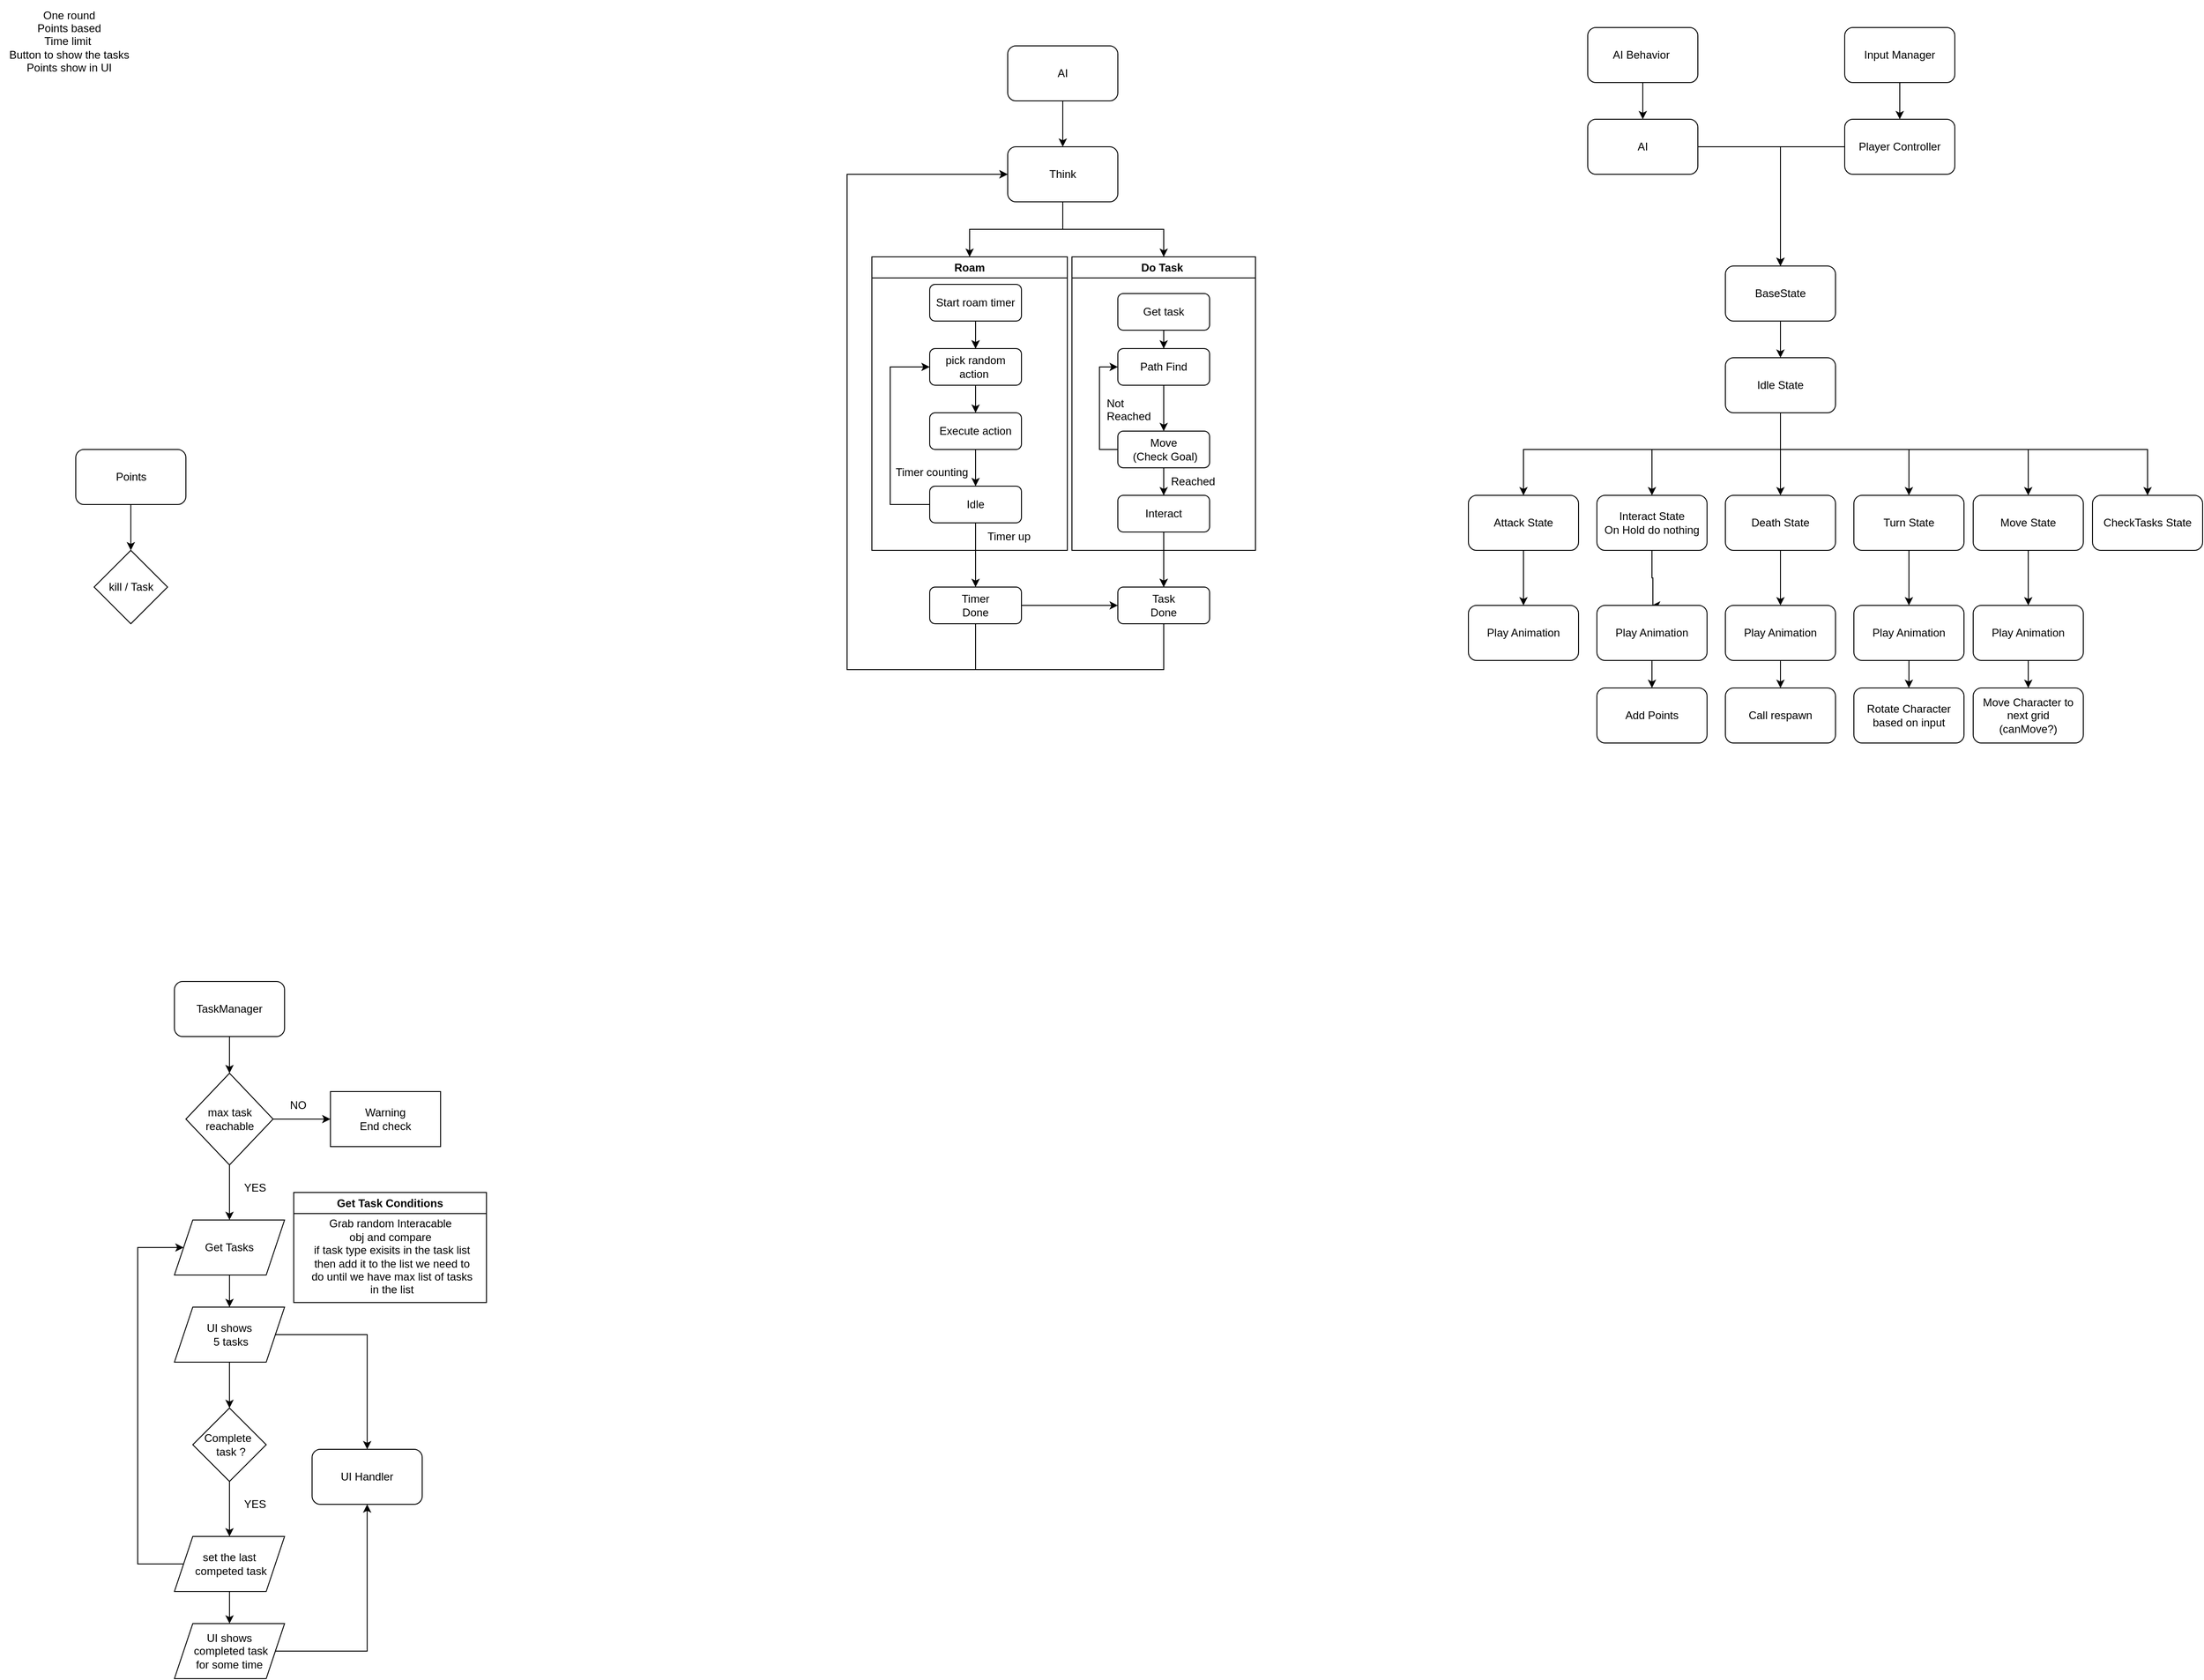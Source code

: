 <mxfile version="23.1.5" type="device">
  <diagram name="Page-1" id="fpUOnozSw0sFAfAjcg4Q">
    <mxGraphModel dx="3276" dy="911" grid="1" gridSize="10" guides="1" tooltips="1" connect="1" arrows="1" fold="1" page="1" pageScale="1" pageWidth="850" pageHeight="1100" math="0" shadow="0">
      <root>
        <mxCell id="0" />
        <mxCell id="1" parent="0" />
        <mxCell id="XSct5k5VQUa2GznqLbLM-2" style="edgeStyle=orthogonalEdgeStyle;rounded=0;orthogonalLoop=1;jettySize=auto;html=1;entryX=0.5;entryY=0;entryDx=0;entryDy=0;" parent="1" source="XSct5k5VQUa2GznqLbLM-1" target="XSct5k5VQUa2GznqLbLM-3" edge="1">
          <mxGeometry relative="1" as="geometry">
            <mxPoint x="500" y="280" as="targetPoint" />
          </mxGeometry>
        </mxCell>
        <mxCell id="XSct5k5VQUa2GznqLbLM-1" value="Input Manager" style="rounded=1;whiteSpace=wrap;html=1;" parent="1" vertex="1">
          <mxGeometry x="440" y="190" width="120" height="60" as="geometry" />
        </mxCell>
        <mxCell id="XSct5k5VQUa2GznqLbLM-5" value="" style="edgeStyle=orthogonalEdgeStyle;rounded=0;orthogonalLoop=1;jettySize=auto;html=1;" parent="1" source="XSct5k5VQUa2GznqLbLM-3" target="XSct5k5VQUa2GznqLbLM-4" edge="1">
          <mxGeometry relative="1" as="geometry" />
        </mxCell>
        <mxCell id="XSct5k5VQUa2GznqLbLM-3" value="Player Controller" style="rounded=1;whiteSpace=wrap;html=1;" parent="1" vertex="1">
          <mxGeometry x="440" y="290" width="120" height="60" as="geometry" />
        </mxCell>
        <mxCell id="XSct5k5VQUa2GznqLbLM-13" style="edgeStyle=orthogonalEdgeStyle;rounded=0;orthogonalLoop=1;jettySize=auto;html=1;entryX=0.5;entryY=0;entryDx=0;entryDy=0;" parent="1" source="XSct5k5VQUa2GznqLbLM-4" target="XSct5k5VQUa2GznqLbLM-8" edge="1">
          <mxGeometry relative="1" as="geometry" />
        </mxCell>
        <mxCell id="XSct5k5VQUa2GznqLbLM-4" value="BaseState" style="whiteSpace=wrap;html=1;rounded=1;" parent="1" vertex="1">
          <mxGeometry x="310" y="450" width="120" height="60" as="geometry" />
        </mxCell>
        <mxCell id="XSct5k5VQUa2GznqLbLM-32" style="edgeStyle=orthogonalEdgeStyle;rounded=0;orthogonalLoop=1;jettySize=auto;html=1;entryX=0.5;entryY=0;entryDx=0;entryDy=0;" parent="1" source="XSct5k5VQUa2GznqLbLM-7" target="XSct5k5VQUa2GznqLbLM-33" edge="1">
          <mxGeometry relative="1" as="geometry">
            <mxPoint x="640" y="820" as="targetPoint" />
          </mxGeometry>
        </mxCell>
        <mxCell id="XSct5k5VQUa2GznqLbLM-7" value="Move State" style="whiteSpace=wrap;html=1;rounded=1;" parent="1" vertex="1">
          <mxGeometry x="580" y="700" width="120" height="60" as="geometry" />
        </mxCell>
        <mxCell id="Volj_1E85MB9AknWKt4E-5" style="edgeStyle=orthogonalEdgeStyle;rounded=0;orthogonalLoop=1;jettySize=auto;html=1;entryX=0.5;entryY=0;entryDx=0;entryDy=0;" parent="1" source="XSct5k5VQUa2GznqLbLM-8" target="XSct5k5VQUa2GznqLbLM-11" edge="1">
          <mxGeometry relative="1" as="geometry">
            <Array as="points">
              <mxPoint x="370" y="650" />
              <mxPoint x="90" y="650" />
            </Array>
          </mxGeometry>
        </mxCell>
        <mxCell id="Volj_1E85MB9AknWKt4E-6" style="edgeStyle=orthogonalEdgeStyle;rounded=0;orthogonalLoop=1;jettySize=auto;html=1;entryX=0.5;entryY=0;entryDx=0;entryDy=0;" parent="1" source="XSct5k5VQUa2GznqLbLM-8" target="XSct5k5VQUa2GznqLbLM-12" edge="1">
          <mxGeometry relative="1" as="geometry">
            <Array as="points">
              <mxPoint x="370" y="650" />
              <mxPoint x="230" y="650" />
            </Array>
          </mxGeometry>
        </mxCell>
        <mxCell id="Volj_1E85MB9AknWKt4E-7" style="edgeStyle=orthogonalEdgeStyle;rounded=0;orthogonalLoop=1;jettySize=auto;html=1;entryX=0.5;entryY=0;entryDx=0;entryDy=0;" parent="1" source="XSct5k5VQUa2GznqLbLM-8" target="XSct5k5VQUa2GznqLbLM-10" edge="1">
          <mxGeometry relative="1" as="geometry">
            <Array as="points">
              <mxPoint x="370" y="680" />
              <mxPoint x="370" y="680" />
            </Array>
          </mxGeometry>
        </mxCell>
        <mxCell id="Volj_1E85MB9AknWKt4E-8" style="edgeStyle=orthogonalEdgeStyle;rounded=0;orthogonalLoop=1;jettySize=auto;html=1;entryX=0.5;entryY=0;entryDx=0;entryDy=0;" parent="1" source="XSct5k5VQUa2GznqLbLM-8" target="XSct5k5VQUa2GznqLbLM-9" edge="1">
          <mxGeometry relative="1" as="geometry">
            <Array as="points">
              <mxPoint x="370" y="650" />
              <mxPoint x="510" y="650" />
            </Array>
          </mxGeometry>
        </mxCell>
        <mxCell id="Volj_1E85MB9AknWKt4E-9" style="edgeStyle=orthogonalEdgeStyle;rounded=0;orthogonalLoop=1;jettySize=auto;html=1;entryX=0.5;entryY=0;entryDx=0;entryDy=0;" parent="1" source="XSct5k5VQUa2GznqLbLM-8" target="XSct5k5VQUa2GznqLbLM-71" edge="1">
          <mxGeometry relative="1" as="geometry">
            <Array as="points">
              <mxPoint x="370" y="650" />
              <mxPoint x="770" y="650" />
            </Array>
          </mxGeometry>
        </mxCell>
        <mxCell id="Volj_1E85MB9AknWKt4E-10" style="edgeStyle=orthogonalEdgeStyle;rounded=0;orthogonalLoop=1;jettySize=auto;html=1;entryX=0.5;entryY=0;entryDx=0;entryDy=0;" parent="1" source="XSct5k5VQUa2GznqLbLM-8" target="XSct5k5VQUa2GznqLbLM-7" edge="1">
          <mxGeometry relative="1" as="geometry">
            <Array as="points">
              <mxPoint x="370" y="650" />
              <mxPoint x="640" y="650" />
            </Array>
          </mxGeometry>
        </mxCell>
        <mxCell id="XSct5k5VQUa2GznqLbLM-8" value="Idle State" style="whiteSpace=wrap;html=1;rounded=1;" parent="1" vertex="1">
          <mxGeometry x="310" y="550" width="120" height="60" as="geometry" />
        </mxCell>
        <mxCell id="XSct5k5VQUa2GznqLbLM-25" style="edgeStyle=orthogonalEdgeStyle;rounded=0;orthogonalLoop=1;jettySize=auto;html=1;entryX=0.5;entryY=0;entryDx=0;entryDy=0;" parent="1" source="XSct5k5VQUa2GznqLbLM-9" target="XSct5k5VQUa2GznqLbLM-26" edge="1">
          <mxGeometry relative="1" as="geometry" />
        </mxCell>
        <mxCell id="XSct5k5VQUa2GznqLbLM-9" value="Turn State" style="whiteSpace=wrap;html=1;rounded=1;" parent="1" vertex="1">
          <mxGeometry x="450" y="700" width="120" height="60" as="geometry" />
        </mxCell>
        <mxCell id="XSct5k5VQUa2GznqLbLM-18" style="edgeStyle=orthogonalEdgeStyle;rounded=0;orthogonalLoop=1;jettySize=auto;html=1;" parent="1" source="XSct5k5VQUa2GznqLbLM-10" edge="1">
          <mxGeometry relative="1" as="geometry">
            <mxPoint x="370" y="820" as="targetPoint" />
          </mxGeometry>
        </mxCell>
        <mxCell id="XSct5k5VQUa2GznqLbLM-10" value="Death State" style="whiteSpace=wrap;html=1;rounded=1;" parent="1" vertex="1">
          <mxGeometry x="310" y="700" width="120" height="60" as="geometry" />
        </mxCell>
        <mxCell id="XSct5k5VQUa2GznqLbLM-11" value="Attack State" style="whiteSpace=wrap;html=1;rounded=1;" parent="1" vertex="1">
          <mxGeometry x="30" y="700" width="120" height="60" as="geometry" />
        </mxCell>
        <mxCell id="XSct5k5VQUa2GznqLbLM-12" value="Interact State&lt;br&gt;On Hold do nothing" style="whiteSpace=wrap;html=1;rounded=1;" parent="1" vertex="1">
          <mxGeometry x="170" y="700" width="120" height="60" as="geometry" />
        </mxCell>
        <mxCell id="XSct5k5VQUa2GznqLbLM-21" style="edgeStyle=orthogonalEdgeStyle;rounded=0;orthogonalLoop=1;jettySize=auto;html=1;entryX=0.5;entryY=0;entryDx=0;entryDy=0;" parent="1" source="XSct5k5VQUa2GznqLbLM-19" target="XSct5k5VQUa2GznqLbLM-20" edge="1">
          <mxGeometry relative="1" as="geometry" />
        </mxCell>
        <mxCell id="XSct5k5VQUa2GznqLbLM-19" value="Play Animation" style="whiteSpace=wrap;html=1;rounded=1;" parent="1" vertex="1">
          <mxGeometry x="310" y="820" width="120" height="60" as="geometry" />
        </mxCell>
        <mxCell id="XSct5k5VQUa2GznqLbLM-20" value="Call respawn" style="whiteSpace=wrap;html=1;rounded=1;" parent="1" vertex="1">
          <mxGeometry x="310" y="910" width="120" height="60" as="geometry" />
        </mxCell>
        <mxCell id="XSct5k5VQUa2GznqLbLM-23" value="Rotate Character based on input" style="whiteSpace=wrap;html=1;rounded=1;" parent="1" vertex="1">
          <mxGeometry x="450" y="910" width="120" height="60" as="geometry" />
        </mxCell>
        <mxCell id="XSct5k5VQUa2GznqLbLM-27" style="edgeStyle=orthogonalEdgeStyle;rounded=0;orthogonalLoop=1;jettySize=auto;html=1;entryX=0.5;entryY=0;entryDx=0;entryDy=0;" parent="1" source="XSct5k5VQUa2GznqLbLM-26" target="XSct5k5VQUa2GznqLbLM-23" edge="1">
          <mxGeometry relative="1" as="geometry" />
        </mxCell>
        <mxCell id="XSct5k5VQUa2GznqLbLM-26" value="Play Animation" style="whiteSpace=wrap;html=1;rounded=1;" parent="1" vertex="1">
          <mxGeometry x="450" y="820" width="120" height="60" as="geometry" />
        </mxCell>
        <mxCell id="XSct5k5VQUa2GznqLbLM-35" style="edgeStyle=orthogonalEdgeStyle;rounded=0;orthogonalLoop=1;jettySize=auto;html=1;" parent="1" source="XSct5k5VQUa2GznqLbLM-33" target="XSct5k5VQUa2GznqLbLM-34" edge="1">
          <mxGeometry relative="1" as="geometry" />
        </mxCell>
        <mxCell id="XSct5k5VQUa2GznqLbLM-33" value="Play Animation" style="whiteSpace=wrap;html=1;rounded=1;" parent="1" vertex="1">
          <mxGeometry x="580" y="820" width="120" height="60" as="geometry" />
        </mxCell>
        <mxCell id="XSct5k5VQUa2GznqLbLM-34" value="Move Character to next grid&lt;div&gt;(canMove?)&lt;/div&gt;" style="whiteSpace=wrap;html=1;rounded=1;" parent="1" vertex="1">
          <mxGeometry x="580" y="910" width="120" height="60" as="geometry" />
        </mxCell>
        <mxCell id="cFJ6EwEZcU4XQTctLiup-2" style="edgeStyle=orthogonalEdgeStyle;rounded=0;orthogonalLoop=1;jettySize=auto;html=1;entryX=0.5;entryY=0;entryDx=0;entryDy=0;" parent="1" source="cFJ6EwEZcU4XQTctLiup-1" target="xqMqaPBEPbHjZp_7vXyr-19" edge="1">
          <mxGeometry relative="1" as="geometry">
            <mxPoint x="-522" y="350.0" as="sourcePoint" />
            <Array as="points" />
          </mxGeometry>
        </mxCell>
        <mxCell id="k_e-ELGLgppn5nw8v2pl-16" style="edgeStyle=orthogonalEdgeStyle;rounded=0;orthogonalLoop=1;jettySize=auto;html=1;entryX=0.5;entryY=0;entryDx=0;entryDy=0;" parent="1" source="XSct5k5VQUa2GznqLbLM-39" target="cFJ6EwEZcU4XQTctLiup-1" edge="1">
          <mxGeometry relative="1" as="geometry" />
        </mxCell>
        <mxCell id="XSct5k5VQUa2GznqLbLM-39" value="AI" style="rounded=1;whiteSpace=wrap;html=1;" parent="1" vertex="1">
          <mxGeometry x="-472" y="210" width="120" height="60" as="geometry" />
        </mxCell>
        <mxCell id="XSct5k5VQUa2GznqLbLM-69" value="One round&lt;div&gt;Points based&lt;/div&gt;&lt;div&gt;Time limit&amp;nbsp;&lt;/div&gt;&lt;div&gt;Button to show the tasks&lt;/div&gt;&lt;div&gt;Points show in UI&lt;/div&gt;" style="text;html=1;align=center;verticalAlign=middle;resizable=0;points=[];autosize=1;strokeColor=none;fillColor=none;" parent="1" vertex="1">
          <mxGeometry x="-1570" y="160" width="150" height="90" as="geometry" />
        </mxCell>
        <mxCell id="XSct5k5VQUa2GznqLbLM-71" value="CheckTasks State" style="whiteSpace=wrap;html=1;rounded=1;" parent="1" vertex="1">
          <mxGeometry x="710" y="700" width="120" height="60" as="geometry" />
        </mxCell>
        <mxCell id="XSct5k5VQUa2GznqLbLM-72" style="edgeStyle=orthogonalEdgeStyle;rounded=0;orthogonalLoop=1;jettySize=auto;html=1;exitX=0.5;exitY=1;exitDx=0;exitDy=0;" parent="1" source="XSct5k5VQUa2GznqLbLM-12" edge="1">
          <mxGeometry relative="1" as="geometry">
            <mxPoint x="230" y="820" as="targetPoint" />
            <mxPoint x="380" y="770" as="sourcePoint" />
            <Array as="points">
              <mxPoint x="230" y="790" />
              <mxPoint x="231" y="790" />
              <mxPoint x="231" y="820" />
            </Array>
          </mxGeometry>
        </mxCell>
        <mxCell id="XSct5k5VQUa2GznqLbLM-73" value="Add Points" style="whiteSpace=wrap;html=1;rounded=1;" parent="1" vertex="1">
          <mxGeometry x="170" y="910" width="120" height="60" as="geometry" />
        </mxCell>
        <mxCell id="XSct5k5VQUa2GznqLbLM-75" style="edgeStyle=orthogonalEdgeStyle;rounded=0;orthogonalLoop=1;jettySize=auto;html=1;entryX=0.5;entryY=0;entryDx=0;entryDy=0;" parent="1" source="XSct5k5VQUa2GznqLbLM-74" target="XSct5k5VQUa2GznqLbLM-73" edge="1">
          <mxGeometry relative="1" as="geometry" />
        </mxCell>
        <mxCell id="XSct5k5VQUa2GznqLbLM-74" value="Play Animation" style="whiteSpace=wrap;html=1;rounded=1;" parent="1" vertex="1">
          <mxGeometry x="170" y="820" width="120" height="60" as="geometry" />
        </mxCell>
        <mxCell id="XSct5k5VQUa2GznqLbLM-76" value="Play Animation" style="whiteSpace=wrap;html=1;rounded=1;" parent="1" vertex="1">
          <mxGeometry x="30" y="820" width="120" height="60" as="geometry" />
        </mxCell>
        <mxCell id="XSct5k5VQUa2GznqLbLM-77" style="edgeStyle=orthogonalEdgeStyle;rounded=0;orthogonalLoop=1;jettySize=auto;html=1;exitX=0.5;exitY=1;exitDx=0;exitDy=0;entryX=0.5;entryY=0;entryDx=0;entryDy=0;" parent="1" source="XSct5k5VQUa2GznqLbLM-11" target="XSct5k5VQUa2GznqLbLM-76" edge="1">
          <mxGeometry relative="1" as="geometry">
            <mxPoint x="240" y="830" as="targetPoint" />
            <mxPoint x="240" y="770" as="sourcePoint" />
            <Array as="points">
              <mxPoint x="90" y="810" />
              <mxPoint x="90" y="810" />
            </Array>
          </mxGeometry>
        </mxCell>
        <mxCell id="xqMqaPBEPbHjZp_7vXyr-19" value="Roam" style="swimlane;whiteSpace=wrap;html=1;" parent="1" vertex="1">
          <mxGeometry x="-620" y="440" width="213" height="320" as="geometry" />
        </mxCell>
        <mxCell id="xqMqaPBEPbHjZp_7vXyr-21" style="edgeStyle=orthogonalEdgeStyle;rounded=0;orthogonalLoop=1;jettySize=auto;html=1;entryX=0.5;entryY=0;entryDx=0;entryDy=0;" parent="xqMqaPBEPbHjZp_7vXyr-19" source="T1XJ8mTRFxujSmtySTRM-1" target="xqMqaPBEPbHjZp_7vXyr-13" edge="1">
          <mxGeometry relative="1" as="geometry">
            <mxPoint x="113" y="60.0" as="sourcePoint" />
          </mxGeometry>
        </mxCell>
        <mxCell id="xqMqaPBEPbHjZp_7vXyr-13" value="pick random action&amp;nbsp;" style="whiteSpace=wrap;html=1;rounded=1;" parent="xqMqaPBEPbHjZp_7vXyr-19" vertex="1">
          <mxGeometry x="63" y="100.0" width="100" height="40" as="geometry" />
        </mxCell>
        <mxCell id="xqMqaPBEPbHjZp_7vXyr-16" value="" style="edgeStyle=orthogonalEdgeStyle;rounded=0;orthogonalLoop=1;jettySize=auto;html=1;" parent="xqMqaPBEPbHjZp_7vXyr-19" source="xqMqaPBEPbHjZp_7vXyr-13" target="xqMqaPBEPbHjZp_7vXyr-15" edge="1">
          <mxGeometry relative="1" as="geometry">
            <mxPoint x="113" y="140.0" as="sourcePoint" />
            <mxPoint x="113" y="220.0" as="targetPoint" />
          </mxGeometry>
        </mxCell>
        <mxCell id="xqMqaPBEPbHjZp_7vXyr-15" value="Execute action" style="whiteSpace=wrap;html=1;rounded=1;" parent="xqMqaPBEPbHjZp_7vXyr-19" vertex="1">
          <mxGeometry x="63" y="170.0" width="100" height="40" as="geometry" />
        </mxCell>
        <mxCell id="xqMqaPBEPbHjZp_7vXyr-18" value="" style="edgeStyle=orthogonalEdgeStyle;rounded=0;orthogonalLoop=1;jettySize=auto;html=1;" parent="xqMqaPBEPbHjZp_7vXyr-19" source="xqMqaPBEPbHjZp_7vXyr-15" target="xqMqaPBEPbHjZp_7vXyr-17" edge="1">
          <mxGeometry relative="1" as="geometry">
            <mxPoint x="113" y="220.0" as="sourcePoint" />
            <mxPoint x="113" y="330.0" as="targetPoint" />
          </mxGeometry>
        </mxCell>
        <mxCell id="T1XJ8mTRFxujSmtySTRM-5" style="edgeStyle=orthogonalEdgeStyle;rounded=0;orthogonalLoop=1;jettySize=auto;html=1;entryX=0;entryY=0.5;entryDx=0;entryDy=0;" edge="1" parent="xqMqaPBEPbHjZp_7vXyr-19" source="xqMqaPBEPbHjZp_7vXyr-17" target="xqMqaPBEPbHjZp_7vXyr-13">
          <mxGeometry relative="1" as="geometry">
            <Array as="points">
              <mxPoint x="20" y="270" />
              <mxPoint x="20" y="120" />
            </Array>
          </mxGeometry>
        </mxCell>
        <mxCell id="xqMqaPBEPbHjZp_7vXyr-17" value="Idle" style="whiteSpace=wrap;html=1;rounded=1;" parent="xqMqaPBEPbHjZp_7vXyr-19" vertex="1">
          <mxGeometry x="63" y="250.0" width="100" height="40" as="geometry" />
        </mxCell>
        <mxCell id="T1XJ8mTRFxujSmtySTRM-1" value="Start roam timer" style="whiteSpace=wrap;html=1;rounded=1;" vertex="1" parent="xqMqaPBEPbHjZp_7vXyr-19">
          <mxGeometry x="63" y="30.0" width="100" height="40" as="geometry" />
        </mxCell>
        <mxCell id="T1XJ8mTRFxujSmtySTRM-3" value="" style="edgeStyle=orthogonalEdgeStyle;rounded=0;orthogonalLoop=1;jettySize=auto;html=1;" edge="1" parent="xqMqaPBEPbHjZp_7vXyr-19" source="T1XJ8mTRFxujSmtySTRM-1" target="xqMqaPBEPbHjZp_7vXyr-13">
          <mxGeometry relative="1" as="geometry" />
        </mxCell>
        <mxCell id="T1XJ8mTRFxujSmtySTRM-7" value="Timer counting" style="text;strokeColor=none;fillColor=none;align=left;verticalAlign=middle;spacingLeft=4;spacingRight=4;overflow=hidden;points=[[0,0.5],[1,0.5]];portConstraint=eastwest;rotatable=0;whiteSpace=wrap;html=1;" vertex="1" parent="xqMqaPBEPbHjZp_7vXyr-19">
          <mxGeometry x="20" y="220" width="90" height="30" as="geometry" />
        </mxCell>
        <mxCell id="T1XJ8mTRFxujSmtySTRM-9" value="Timer up" style="text;strokeColor=none;fillColor=none;align=left;verticalAlign=middle;spacingLeft=4;spacingRight=4;overflow=hidden;points=[[0,0.5],[1,0.5]];portConstraint=eastwest;rotatable=0;whiteSpace=wrap;html=1;" vertex="1" parent="xqMqaPBEPbHjZp_7vXyr-19">
          <mxGeometry x="120" y="290.0" width="58" height="30" as="geometry" />
        </mxCell>
        <mxCell id="k_e-ELGLgppn5nw8v2pl-15" style="edgeStyle=orthogonalEdgeStyle;rounded=0;orthogonalLoop=1;jettySize=auto;html=1;entryX=0;entryY=0.5;entryDx=0;entryDy=0;" parent="1" source="xqMqaPBEPbHjZp_7vXyr-23" target="cFJ6EwEZcU4XQTctLiup-1" edge="1">
          <mxGeometry relative="1" as="geometry">
            <Array as="points">
              <mxPoint x="-507" y="890" />
              <mxPoint x="-647" y="890" />
              <mxPoint x="-647" y="350" />
            </Array>
          </mxGeometry>
        </mxCell>
        <mxCell id="T1XJ8mTRFxujSmtySTRM-8" value="" style="edgeStyle=orthogonalEdgeStyle;rounded=0;orthogonalLoop=1;jettySize=auto;html=1;" edge="1" parent="1" source="xqMqaPBEPbHjZp_7vXyr-23" target="cFJ6EwEZcU4XQTctLiup-5">
          <mxGeometry relative="1" as="geometry" />
        </mxCell>
        <mxCell id="xqMqaPBEPbHjZp_7vXyr-23" value="Timer&lt;br&gt;Done" style="whiteSpace=wrap;html=1;rounded=1;" parent="1" vertex="1">
          <mxGeometry x="-557" y="800" width="100" height="40" as="geometry" />
        </mxCell>
        <mxCell id="Volj_1E85MB9AknWKt4E-1" value="TaskManager" style="rounded=1;whiteSpace=wrap;html=1;" parent="1" vertex="1">
          <mxGeometry x="-1379.94" y="1230" width="120" height="60" as="geometry" />
        </mxCell>
        <mxCell id="Volj_1E85MB9AknWKt4E-4" style="edgeStyle=orthogonalEdgeStyle;rounded=0;orthogonalLoop=1;jettySize=auto;html=1;entryX=0.5;entryY=0;entryDx=0;entryDy=0;" parent="1" source="Volj_1E85MB9AknWKt4E-2" target="Volj_1E85MB9AknWKt4E-3" edge="1">
          <mxGeometry relative="1" as="geometry" />
        </mxCell>
        <mxCell id="Volj_1E85MB9AknWKt4E-2" value="Points" style="rounded=1;whiteSpace=wrap;html=1;" parent="1" vertex="1">
          <mxGeometry x="-1487.44" y="650" width="120" height="60" as="geometry" />
        </mxCell>
        <mxCell id="Volj_1E85MB9AknWKt4E-3" value="kill / Task" style="rhombus;whiteSpace=wrap;html=1;" parent="1" vertex="1">
          <mxGeometry x="-1467.44" y="760" width="80" height="80" as="geometry" />
        </mxCell>
        <mxCell id="k_e-ELGLgppn5nw8v2pl-13" style="edgeStyle=orthogonalEdgeStyle;rounded=0;orthogonalLoop=1;jettySize=auto;html=1;entryX=0.5;entryY=0;entryDx=0;entryDy=0;" parent="1" source="Volj_1E85MB9AknWKt4E-11" target="cFJ6EwEZcU4XQTctLiup-5" edge="1">
          <mxGeometry relative="1" as="geometry" />
        </mxCell>
        <mxCell id="Volj_1E85MB9AknWKt4E-11" value="Do Task&amp;nbsp;" style="swimlane;whiteSpace=wrap;html=1;" parent="1" vertex="1">
          <mxGeometry x="-402" y="440" width="200" height="320" as="geometry" />
        </mxCell>
        <mxCell id="k_e-ELGLgppn5nw8v2pl-5" style="edgeStyle=orthogonalEdgeStyle;rounded=0;orthogonalLoop=1;jettySize=auto;html=1;entryX=0.5;entryY=0;entryDx=0;entryDy=0;" parent="Volj_1E85MB9AknWKt4E-11" source="k_e-ELGLgppn5nw8v2pl-1" target="k_e-ELGLgppn5nw8v2pl-4" edge="1">
          <mxGeometry relative="1" as="geometry" />
        </mxCell>
        <mxCell id="k_e-ELGLgppn5nw8v2pl-1" value="Path Find" style="whiteSpace=wrap;html=1;rounded=1;" parent="Volj_1E85MB9AknWKt4E-11" vertex="1">
          <mxGeometry x="50" y="100" width="100" height="40" as="geometry" />
        </mxCell>
        <mxCell id="k_e-ELGLgppn5nw8v2pl-3" style="edgeStyle=orthogonalEdgeStyle;rounded=0;orthogonalLoop=1;jettySize=auto;html=1;" parent="Volj_1E85MB9AknWKt4E-11" source="k_e-ELGLgppn5nw8v2pl-2" target="k_e-ELGLgppn5nw8v2pl-1" edge="1">
          <mxGeometry relative="1" as="geometry" />
        </mxCell>
        <mxCell id="k_e-ELGLgppn5nw8v2pl-2" value="Get task" style="whiteSpace=wrap;html=1;rounded=1;" parent="Volj_1E85MB9AknWKt4E-11" vertex="1">
          <mxGeometry x="50" y="40" width="100" height="40" as="geometry" />
        </mxCell>
        <mxCell id="k_e-ELGLgppn5nw8v2pl-6" style="edgeStyle=orthogonalEdgeStyle;rounded=0;orthogonalLoop=1;jettySize=auto;html=1;entryX=0;entryY=0.5;entryDx=0;entryDy=0;" parent="Volj_1E85MB9AknWKt4E-11" source="k_e-ELGLgppn5nw8v2pl-7" target="k_e-ELGLgppn5nw8v2pl-1" edge="1">
          <mxGeometry relative="1" as="geometry">
            <Array as="points">
              <mxPoint x="100" y="210" />
              <mxPoint x="30" y="210" />
              <mxPoint x="30" y="120" />
            </Array>
          </mxGeometry>
        </mxCell>
        <mxCell id="k_e-ELGLgppn5nw8v2pl-8" style="edgeStyle=orthogonalEdgeStyle;rounded=0;orthogonalLoop=1;jettySize=auto;html=1;entryX=0.5;entryY=0;entryDx=0;entryDy=0;" parent="Volj_1E85MB9AknWKt4E-11" source="k_e-ELGLgppn5nw8v2pl-4" target="k_e-ELGLgppn5nw8v2pl-7" edge="1">
          <mxGeometry relative="1" as="geometry" />
        </mxCell>
        <mxCell id="k_e-ELGLgppn5nw8v2pl-4" value="Move&lt;br&gt;&amp;nbsp;(Check Goal)" style="whiteSpace=wrap;html=1;rounded=1;" parent="Volj_1E85MB9AknWKt4E-11" vertex="1">
          <mxGeometry x="50" y="190" width="100" height="40" as="geometry" />
        </mxCell>
        <mxCell id="k_e-ELGLgppn5nw8v2pl-7" value="Interact" style="whiteSpace=wrap;html=1;rounded=1;" parent="Volj_1E85MB9AknWKt4E-11" vertex="1">
          <mxGeometry x="50" y="260" width="100" height="40" as="geometry" />
        </mxCell>
        <mxCell id="k_e-ELGLgppn5nw8v2pl-21" value="Not Reached" style="text;strokeColor=none;fillColor=none;align=left;verticalAlign=middle;spacingLeft=4;spacingRight=4;overflow=hidden;points=[[0,0.5],[1,0.5]];portConstraint=eastwest;rotatable=0;whiteSpace=wrap;html=1;" parent="Volj_1E85MB9AknWKt4E-11" vertex="1">
          <mxGeometry x="32" y="150" width="58" height="30" as="geometry" />
        </mxCell>
        <mxCell id="k_e-ELGLgppn5nw8v2pl-22" value="Reached" style="text;strokeColor=none;fillColor=none;align=left;verticalAlign=middle;spacingLeft=4;spacingRight=4;overflow=hidden;points=[[0,0.5],[1,0.5]];portConstraint=eastwest;rotatable=0;whiteSpace=wrap;html=1;" parent="Volj_1E85MB9AknWKt4E-11" vertex="1">
          <mxGeometry x="102" y="230" width="58" height="30" as="geometry" />
        </mxCell>
        <mxCell id="ABTgJKOR7nkzbQ6pQ3x9-3" value="Get Tasks" style="shape=parallelogram;perimeter=parallelogramPerimeter;whiteSpace=wrap;html=1;fixedSize=1;" parent="1" vertex="1">
          <mxGeometry x="-1379.94" y="1490" width="120" height="60" as="geometry" />
        </mxCell>
        <mxCell id="ABTgJKOR7nkzbQ6pQ3x9-9" value="" style="edgeStyle=orthogonalEdgeStyle;rounded=0;orthogonalLoop=1;jettySize=auto;html=1;" parent="1" source="ABTgJKOR7nkzbQ6pQ3x9-6" target="ABTgJKOR7nkzbQ6pQ3x9-8" edge="1">
          <mxGeometry relative="1" as="geometry" />
        </mxCell>
        <mxCell id="cFJ6EwEZcU4XQTctLiup-38" style="edgeStyle=orthogonalEdgeStyle;rounded=0;orthogonalLoop=1;jettySize=auto;html=1;" parent="1" source="ABTgJKOR7nkzbQ6pQ3x9-6" target="cFJ6EwEZcU4XQTctLiup-36" edge="1">
          <mxGeometry relative="1" as="geometry" />
        </mxCell>
        <mxCell id="ABTgJKOR7nkzbQ6pQ3x9-6" value="UI shows&lt;br&gt;&amp;nbsp;5 tasks" style="shape=parallelogram;perimeter=parallelogramPerimeter;whiteSpace=wrap;html=1;fixedSize=1;" parent="1" vertex="1">
          <mxGeometry x="-1379.94" y="1585" width="120" height="60" as="geometry" />
        </mxCell>
        <mxCell id="cFJ6EwEZcU4XQTctLiup-12" value="" style="edgeStyle=orthogonalEdgeStyle;rounded=0;orthogonalLoop=1;jettySize=auto;html=1;" parent="1" source="ABTgJKOR7nkzbQ6pQ3x9-8" target="cFJ6EwEZcU4XQTctLiup-11" edge="1">
          <mxGeometry relative="1" as="geometry" />
        </mxCell>
        <mxCell id="ABTgJKOR7nkzbQ6pQ3x9-8" value="Complete&amp;nbsp;&lt;br&gt;&amp;nbsp;task ?" style="rhombus;whiteSpace=wrap;html=1;" parent="1" vertex="1">
          <mxGeometry x="-1359.94" y="1695" width="80" height="80" as="geometry" />
        </mxCell>
        <mxCell id="cFJ6EwEZcU4XQTctLiup-4" style="edgeStyle=orthogonalEdgeStyle;rounded=0;orthogonalLoop=1;jettySize=auto;html=1;entryX=0.5;entryY=0;entryDx=0;entryDy=0;" parent="1" source="cFJ6EwEZcU4XQTctLiup-1" target="Volj_1E85MB9AknWKt4E-11" edge="1">
          <mxGeometry relative="1" as="geometry" />
        </mxCell>
        <mxCell id="cFJ6EwEZcU4XQTctLiup-1" value="Think" style="whiteSpace=wrap;html=1;rounded=1;" parent="1" vertex="1">
          <mxGeometry x="-472" y="320" width="120" height="60" as="geometry" />
        </mxCell>
        <mxCell id="k_e-ELGLgppn5nw8v2pl-14" style="edgeStyle=orthogonalEdgeStyle;rounded=0;orthogonalLoop=1;jettySize=auto;html=1;entryX=0;entryY=0.5;entryDx=0;entryDy=0;" parent="1" source="cFJ6EwEZcU4XQTctLiup-5" target="cFJ6EwEZcU4XQTctLiup-1" edge="1">
          <mxGeometry relative="1" as="geometry">
            <Array as="points">
              <mxPoint x="-302" y="890" />
              <mxPoint x="-647" y="890" />
              <mxPoint x="-647" y="350" />
            </Array>
          </mxGeometry>
        </mxCell>
        <mxCell id="cFJ6EwEZcU4XQTctLiup-5" value="Task &lt;br&gt;Done" style="whiteSpace=wrap;html=1;rounded=1;" parent="1" vertex="1">
          <mxGeometry x="-352" y="800" width="100" height="40" as="geometry" />
        </mxCell>
        <mxCell id="cFJ6EwEZcU4XQTctLiup-26" style="edgeStyle=orthogonalEdgeStyle;rounded=0;orthogonalLoop=1;jettySize=auto;html=1;entryX=0;entryY=0.5;entryDx=0;entryDy=0;" parent="1" source="cFJ6EwEZcU4XQTctLiup-11" target="ABTgJKOR7nkzbQ6pQ3x9-3" edge="1">
          <mxGeometry relative="1" as="geometry">
            <Array as="points">
              <mxPoint x="-1419.94" y="1865" />
              <mxPoint x="-1419.94" y="1520" />
            </Array>
          </mxGeometry>
        </mxCell>
        <mxCell id="cFJ6EwEZcU4XQTctLiup-40" style="edgeStyle=orthogonalEdgeStyle;rounded=0;orthogonalLoop=1;jettySize=auto;html=1;" parent="1" source="cFJ6EwEZcU4XQTctLiup-11" target="cFJ6EwEZcU4XQTctLiup-39" edge="1">
          <mxGeometry relative="1" as="geometry" />
        </mxCell>
        <mxCell id="cFJ6EwEZcU4XQTctLiup-11" value="set the last&lt;br&gt;&amp;nbsp;competed task" style="shape=parallelogram;perimeter=parallelogramPerimeter;whiteSpace=wrap;html=1;fixedSize=1;" parent="1" vertex="1">
          <mxGeometry x="-1379.94" y="1835" width="120" height="60" as="geometry" />
        </mxCell>
        <mxCell id="cFJ6EwEZcU4XQTctLiup-13" value="YES" style="text;strokeColor=none;fillColor=none;align=left;verticalAlign=middle;spacingLeft=4;spacingRight=4;overflow=hidden;points=[[0,0.5],[1,0.5]];portConstraint=eastwest;rotatable=0;whiteSpace=wrap;html=1;" parent="1" vertex="1">
          <mxGeometry x="-1309.94" y="1785" width="40" height="30" as="geometry" />
        </mxCell>
        <mxCell id="cFJ6EwEZcU4XQTctLiup-19" value="" style="edgeStyle=orthogonalEdgeStyle;rounded=0;orthogonalLoop=1;jettySize=auto;html=1;entryX=0.5;entryY=0;entryDx=0;entryDy=0;" parent="1" source="ABTgJKOR7nkzbQ6pQ3x9-3" target="ABTgJKOR7nkzbQ6pQ3x9-6" edge="1">
          <mxGeometry relative="1" as="geometry">
            <mxPoint x="-1329.94" y="1560" as="sourcePoint" />
            <mxPoint x="-1329.94" y="1620.0" as="targetPoint" />
          </mxGeometry>
        </mxCell>
        <mxCell id="cFJ6EwEZcU4XQTctLiup-28" value="" style="edgeStyle=orthogonalEdgeStyle;rounded=0;orthogonalLoop=1;jettySize=auto;html=1;" parent="1" source="cFJ6EwEZcU4XQTctLiup-29" target="cFJ6EwEZcU4XQTctLiup-32" edge="1">
          <mxGeometry relative="1" as="geometry" />
        </mxCell>
        <mxCell id="cFJ6EwEZcU4XQTctLiup-30" value="NO" style="text;strokeColor=none;fillColor=none;align=left;verticalAlign=middle;spacingLeft=4;spacingRight=4;overflow=hidden;points=[[0,0.5],[1,0.5]];portConstraint=eastwest;rotatable=0;whiteSpace=wrap;html=1;" parent="1" vertex="1">
          <mxGeometry x="-1259.94" y="1350" width="30" height="30" as="geometry" />
        </mxCell>
        <mxCell id="cFJ6EwEZcU4XQTctLiup-31" value="YES" style="text;strokeColor=none;fillColor=none;align=left;verticalAlign=middle;spacingLeft=4;spacingRight=4;overflow=hidden;points=[[0,0.5],[1,0.5]];portConstraint=eastwest;rotatable=0;whiteSpace=wrap;html=1;" parent="1" vertex="1">
          <mxGeometry x="-1309.94" y="1440" width="40" height="30" as="geometry" />
        </mxCell>
        <mxCell id="cFJ6EwEZcU4XQTctLiup-32" value="Warning&lt;br&gt;End check" style="whiteSpace=wrap;html=1;" parent="1" vertex="1">
          <mxGeometry x="-1209.94" y="1350" width="120" height="60" as="geometry" />
        </mxCell>
        <mxCell id="cFJ6EwEZcU4XQTctLiup-33" value="" style="edgeStyle=orthogonalEdgeStyle;rounded=0;orthogonalLoop=1;jettySize=auto;html=1;entryX=0.5;entryY=0;entryDx=0;entryDy=0;" parent="1" source="Volj_1E85MB9AknWKt4E-1" target="cFJ6EwEZcU4XQTctLiup-29" edge="1">
          <mxGeometry relative="1" as="geometry">
            <mxPoint x="-1319.94" y="1430" as="targetPoint" />
            <mxPoint x="-1319.94" y="1290" as="sourcePoint" />
          </mxGeometry>
        </mxCell>
        <mxCell id="cFJ6EwEZcU4XQTctLiup-35" style="edgeStyle=orthogonalEdgeStyle;rounded=0;orthogonalLoop=1;jettySize=auto;html=1;entryX=0.5;entryY=0;entryDx=0;entryDy=0;" parent="1" source="cFJ6EwEZcU4XQTctLiup-29" target="ABTgJKOR7nkzbQ6pQ3x9-3" edge="1">
          <mxGeometry relative="1" as="geometry" />
        </mxCell>
        <mxCell id="cFJ6EwEZcU4XQTctLiup-29" value="max task reachable" style="rhombus;whiteSpace=wrap;html=1;" parent="1" vertex="1">
          <mxGeometry x="-1367.44" y="1330" width="95" height="100" as="geometry" />
        </mxCell>
        <mxCell id="cFJ6EwEZcU4XQTctLiup-36" value="UI Handler" style="rounded=1;whiteSpace=wrap;html=1;" parent="1" vertex="1">
          <mxGeometry x="-1229.94" y="1740" width="120" height="60" as="geometry" />
        </mxCell>
        <mxCell id="cFJ6EwEZcU4XQTctLiup-41" style="edgeStyle=orthogonalEdgeStyle;rounded=0;orthogonalLoop=1;jettySize=auto;html=1;entryX=0.5;entryY=1;entryDx=0;entryDy=0;" parent="1" source="cFJ6EwEZcU4XQTctLiup-39" target="cFJ6EwEZcU4XQTctLiup-36" edge="1">
          <mxGeometry relative="1" as="geometry" />
        </mxCell>
        <mxCell id="cFJ6EwEZcU4XQTctLiup-39" value="UI shows&lt;br&gt;&amp;nbsp;completed task&lt;br&gt;for some time" style="shape=parallelogram;perimeter=parallelogramPerimeter;whiteSpace=wrap;html=1;fixedSize=1;" parent="1" vertex="1">
          <mxGeometry x="-1379.94" y="1930" width="120" height="60" as="geometry" />
        </mxCell>
        <mxCell id="cFJ6EwEZcU4XQTctLiup-42" value="Get Task Conditions" style="swimlane;whiteSpace=wrap;html=1;" parent="1" vertex="1">
          <mxGeometry x="-1249.94" y="1460" width="210" height="120" as="geometry" />
        </mxCell>
        <mxCell id="cFJ6EwEZcU4XQTctLiup-43" value="Grab random Interacable &lt;br&gt;obj and compare&lt;br&gt;&amp;nbsp;if task type exisits in the task list&lt;br&gt;&amp;nbsp;then add it to the list we need to&lt;br&gt;&amp;nbsp;do until we have max list of tasks&lt;br&gt;&amp;nbsp;in the list" style="text;html=1;align=center;verticalAlign=middle;resizable=0;points=[];autosize=1;strokeColor=none;fillColor=none;" parent="cFJ6EwEZcU4XQTctLiup-42" vertex="1">
          <mxGeometry x="5" y="20" width="200" height="100" as="geometry" />
        </mxCell>
        <mxCell id="k_e-ELGLgppn5nw8v2pl-18" style="edgeStyle=orthogonalEdgeStyle;rounded=0;orthogonalLoop=1;jettySize=auto;html=1;entryX=0.5;entryY=0;entryDx=0;entryDy=0;" parent="1" source="k_e-ELGLgppn5nw8v2pl-17" target="XSct5k5VQUa2GznqLbLM-4" edge="1">
          <mxGeometry relative="1" as="geometry" />
        </mxCell>
        <mxCell id="k_e-ELGLgppn5nw8v2pl-17" value="AI" style="rounded=1;whiteSpace=wrap;html=1;" parent="1" vertex="1">
          <mxGeometry x="160" y="290" width="120" height="60" as="geometry" />
        </mxCell>
        <mxCell id="k_e-ELGLgppn5nw8v2pl-20" style="edgeStyle=orthogonalEdgeStyle;rounded=0;orthogonalLoop=1;jettySize=auto;html=1;entryX=0.5;entryY=0;entryDx=0;entryDy=0;" parent="1" source="k_e-ELGLgppn5nw8v2pl-19" target="k_e-ELGLgppn5nw8v2pl-17" edge="1">
          <mxGeometry relative="1" as="geometry" />
        </mxCell>
        <mxCell id="k_e-ELGLgppn5nw8v2pl-19" value="AI&amp;nbsp;Behavior&amp;nbsp;" style="rounded=1;whiteSpace=wrap;html=1;" parent="1" vertex="1">
          <mxGeometry x="160" y="190" width="120" height="60" as="geometry" />
        </mxCell>
        <mxCell id="T1XJ8mTRFxujSmtySTRM-4" style="edgeStyle=orthogonalEdgeStyle;rounded=0;orthogonalLoop=1;jettySize=auto;html=1;entryX=0.5;entryY=0;entryDx=0;entryDy=0;" edge="1" parent="1" source="k_e-ELGLgppn5nw8v2pl-7" target="cFJ6EwEZcU4XQTctLiup-5">
          <mxGeometry relative="1" as="geometry" />
        </mxCell>
        <mxCell id="T1XJ8mTRFxujSmtySTRM-6" style="edgeStyle=orthogonalEdgeStyle;rounded=0;orthogonalLoop=1;jettySize=auto;html=1;" edge="1" parent="1" source="xqMqaPBEPbHjZp_7vXyr-17" target="xqMqaPBEPbHjZp_7vXyr-23">
          <mxGeometry relative="1" as="geometry" />
        </mxCell>
      </root>
    </mxGraphModel>
  </diagram>
</mxfile>
